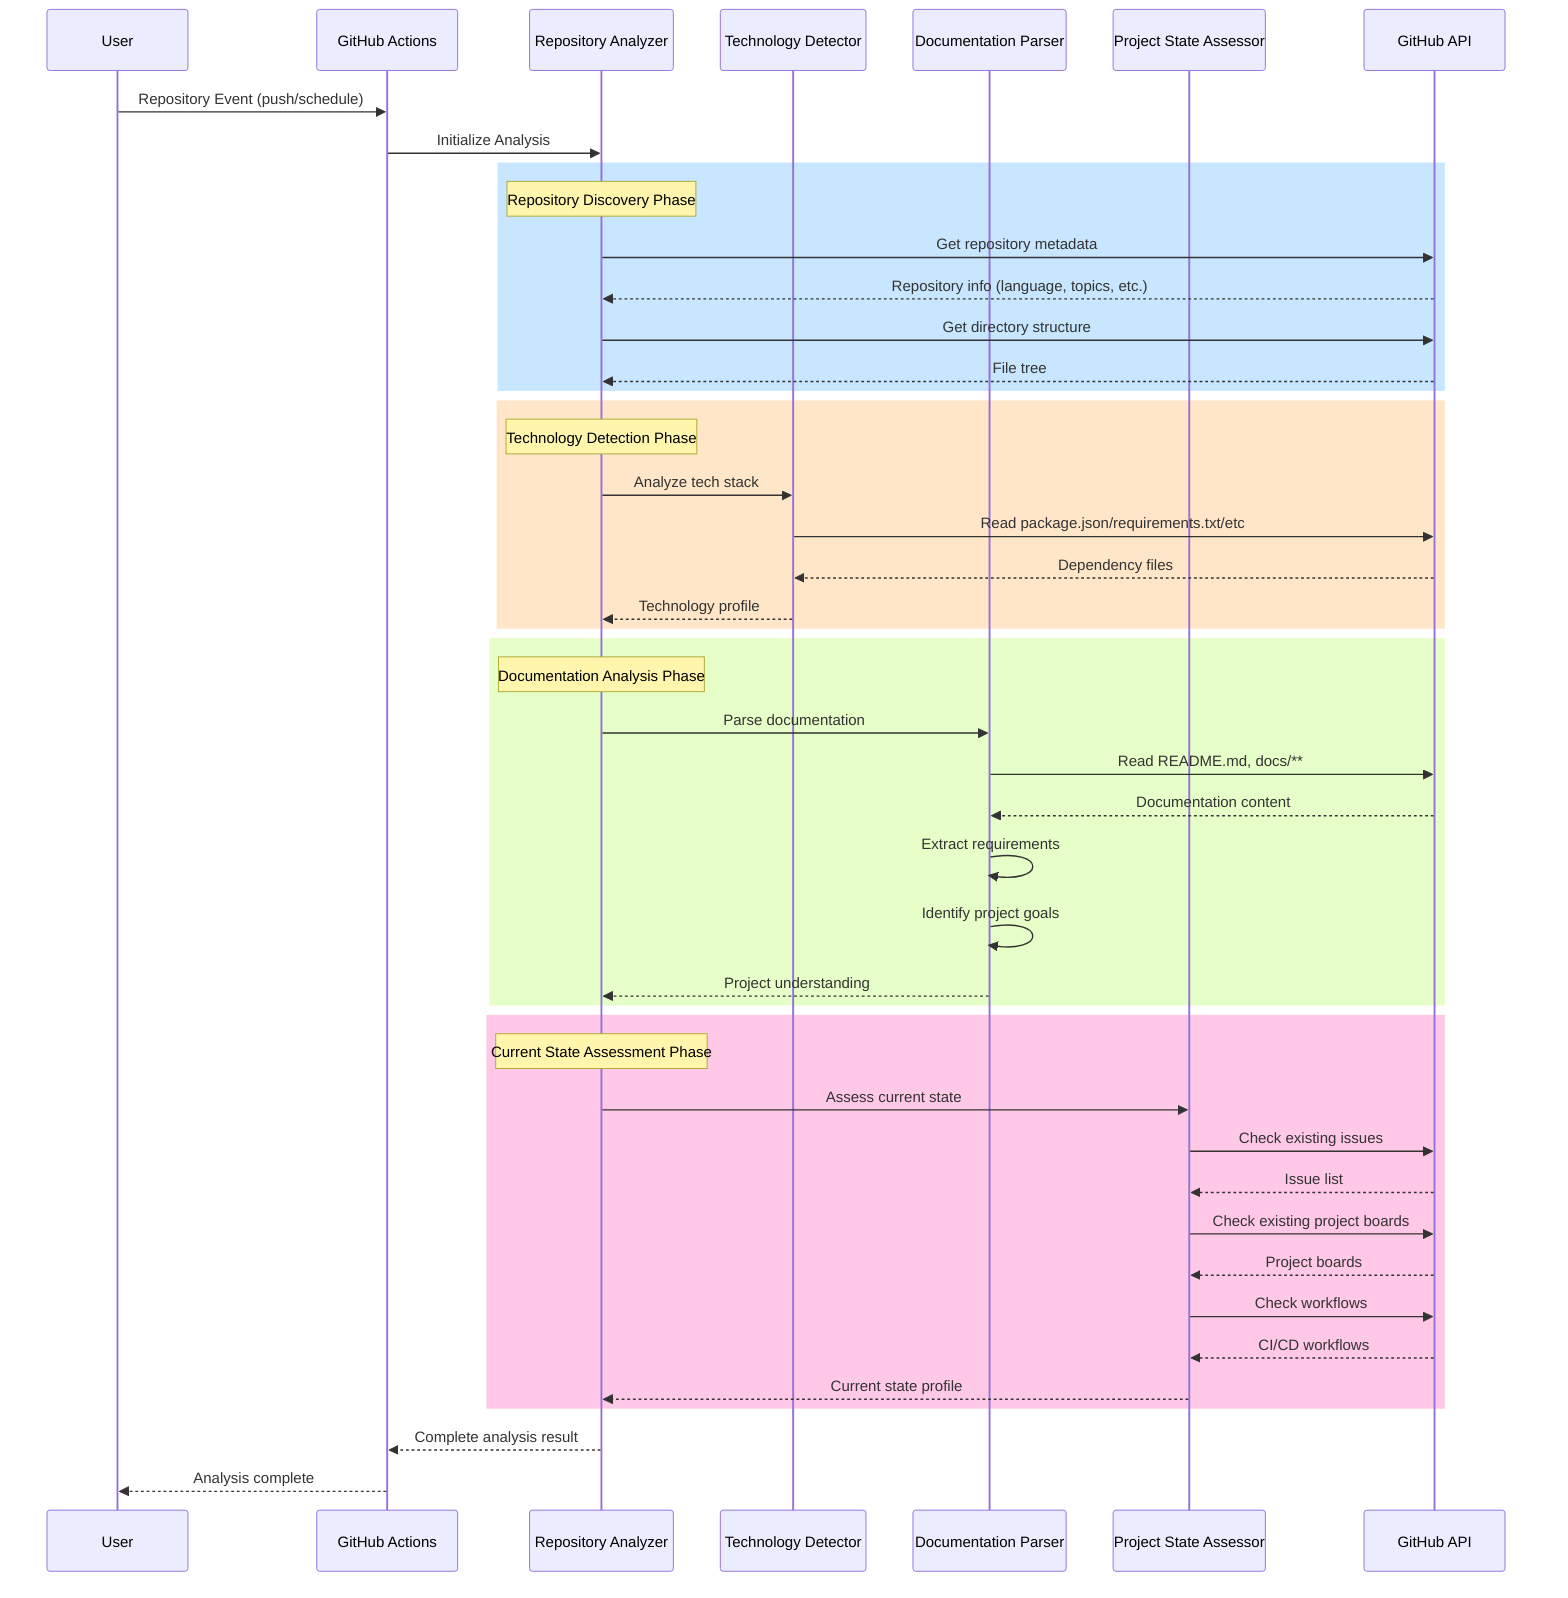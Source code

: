 sequenceDiagram
    participant User
    participant Trigger as GitHub Actions
    participant Analyzer as Repository Analyzer
    participant TechDetector as Technology Detector
    participant DocParser as Documentation Parser
    participant StateAssessor as Project State Assessor
    participant GitHub as GitHub API

    User->>Trigger: Repository Event (push/schedule)
    Trigger->>Analyzer: Initialize Analysis
    
    rect rgb(200, 230, 255)
    note over Analyzer: Repository Discovery Phase
    Analyzer->>GitHub: Get repository metadata
    GitHub-->>Analyzer: Repository info (language, topics, etc.)
    Analyzer->>GitHub: Get directory structure
    GitHub-->>Analyzer: File tree
    end
    
    rect rgb(255, 230, 200)
    note over Analyzer: Technology Detection Phase
    Analyzer->>TechDetector: Analyze tech stack
    TechDetector->>GitHub: Read package.json/requirements.txt/etc
    GitHub-->>TechDetector: Dependency files
    TechDetector-->>Analyzer: Technology profile
    end
    
    rect rgb(230, 255, 200)
    note over Analyzer: Documentation Analysis Phase
    Analyzer->>DocParser: Parse documentation
    DocParser->>GitHub: Read README.md, docs/**
    GitHub-->>DocParser: Documentation content
    DocParser->>DocParser: Extract requirements
    DocParser->>DocParser: Identify project goals
    DocParser-->>Analyzer: Project understanding
    end
    
    rect rgb(255, 200, 230)
    note over Analyzer: Current State Assessment Phase
    Analyzer->>StateAssessor: Assess current state
    StateAssessor->>GitHub: Check existing issues
    GitHub-->>StateAssessor: Issue list
    StateAssessor->>GitHub: Check existing project boards
    GitHub-->>StateAssessor: Project boards
    StateAssessor->>GitHub: Check workflows
    GitHub-->>StateAssessor: CI/CD workflows
    StateAssessor-->>Analyzer: Current state profile
    end
    
    Analyzer-->>Trigger: Complete analysis result
    Trigger-->>User: Analysis complete